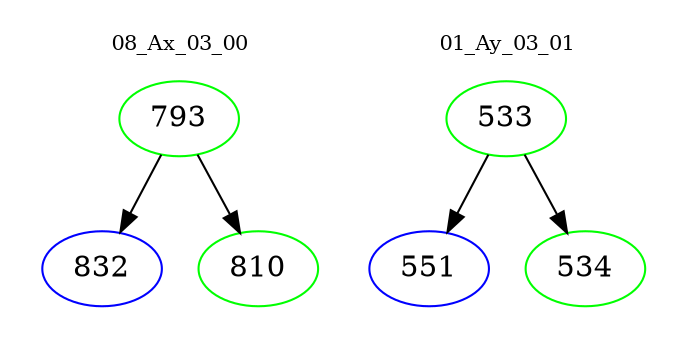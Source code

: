 digraph{
subgraph cluster_0 {
color = white
label = "08_Ax_03_00";
fontsize=10;
T0_793 [label="793", color="green"]
T0_793 -> T0_832 [color="black"]
T0_832 [label="832", color="blue"]
T0_793 -> T0_810 [color="black"]
T0_810 [label="810", color="green"]
}
subgraph cluster_1 {
color = white
label = "01_Ay_03_01";
fontsize=10;
T1_533 [label="533", color="green"]
T1_533 -> T1_551 [color="black"]
T1_551 [label="551", color="blue"]
T1_533 -> T1_534 [color="black"]
T1_534 [label="534", color="green"]
}
}
